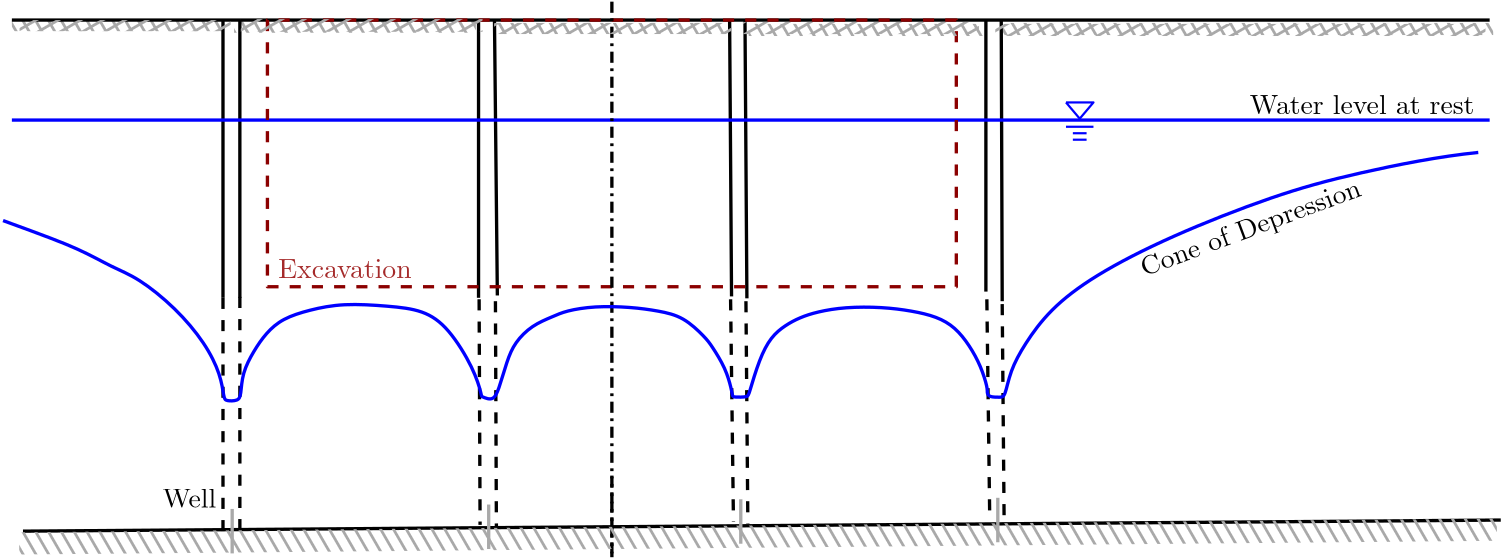 <?xml version="1.0"?>
<!DOCTYPE ipe SYSTEM "ipe.dtd">
<ipe version="70206" creator="Ipe 7.2.9">
<info created="D:20201211023653" modified="D:20201212123911"/>
<ipestyle name="basic">
<symbol name="arrow/arc(spx)">
<path stroke="sym-stroke" fill="sym-stroke" pen="sym-pen">
0 0 m
-1 0.333 l
-1 -0.333 l
h
</path>
</symbol>
<symbol name="arrow/farc(spx)">
<path stroke="sym-stroke" fill="white" pen="sym-pen">
0 0 m
-1 0.333 l
-1 -0.333 l
h
</path>
</symbol>
<symbol name="arrow/ptarc(spx)">
<path stroke="sym-stroke" fill="sym-stroke" pen="sym-pen">
0 0 m
-1 0.333 l
-0.8 0 l
-1 -0.333 l
h
</path>
</symbol>
<symbol name="arrow/fptarc(spx)">
<path stroke="sym-stroke" fill="white" pen="sym-pen">
0 0 m
-1 0.333 l
-0.8 0 l
-1 -0.333 l
h
</path>
</symbol>
<symbol name="mark/circle(sx)" transformations="translations">
<path fill="sym-stroke">
0.6 0 0 0.6 0 0 e
0.4 0 0 0.4 0 0 e
</path>
</symbol>
<symbol name="mark/disk(sx)" transformations="translations">
<path fill="sym-stroke">
0.6 0 0 0.6 0 0 e
</path>
</symbol>
<symbol name="mark/fdisk(sfx)" transformations="translations">
<group>
<path fill="sym-fill">
0.5 0 0 0.5 0 0 e
</path>
<path fill="sym-stroke" fillrule="eofill">
0.6 0 0 0.6 0 0 e
0.4 0 0 0.4 0 0 e
</path>
</group>
</symbol>
<symbol name="mark/box(sx)" transformations="translations">
<path fill="sym-stroke" fillrule="eofill">
-0.6 -0.6 m
0.6 -0.6 l
0.6 0.6 l
-0.6 0.6 l
h
-0.4 -0.4 m
0.4 -0.4 l
0.4 0.4 l
-0.4 0.4 l
h
</path>
</symbol>
<symbol name="mark/square(sx)" transformations="translations">
<path fill="sym-stroke">
-0.6 -0.6 m
0.6 -0.6 l
0.6 0.6 l
-0.6 0.6 l
h
</path>
</symbol>
<symbol name="mark/fsquare(sfx)" transformations="translations">
<group>
<path fill="sym-fill">
-0.5 -0.5 m
0.5 -0.5 l
0.5 0.5 l
-0.5 0.5 l
h
</path>
<path fill="sym-stroke" fillrule="eofill">
-0.6 -0.6 m
0.6 -0.6 l
0.6 0.6 l
-0.6 0.6 l
h
-0.4 -0.4 m
0.4 -0.4 l
0.4 0.4 l
-0.4 0.4 l
h
</path>
</group>
</symbol>
<symbol name="mark/cross(sx)" transformations="translations">
<group>
<path fill="sym-stroke">
-0.43 -0.57 m
0.57 0.43 l
0.43 0.57 l
-0.57 -0.43 l
h
</path>
<path fill="sym-stroke">
-0.43 0.57 m
0.57 -0.43 l
0.43 -0.57 l
-0.57 0.43 l
h
</path>
</group>
</symbol>
<symbol name="arrow/fnormal(spx)">
<path stroke="sym-stroke" fill="white" pen="sym-pen">
0 0 m
-1 0.333 l
-1 -0.333 l
h
</path>
</symbol>
<symbol name="arrow/pointed(spx)">
<path stroke="sym-stroke" fill="sym-stroke" pen="sym-pen">
0 0 m
-1 0.333 l
-0.8 0 l
-1 -0.333 l
h
</path>
</symbol>
<symbol name="arrow/fpointed(spx)">
<path stroke="sym-stroke" fill="white" pen="sym-pen">
0 0 m
-1 0.333 l
-0.8 0 l
-1 -0.333 l
h
</path>
</symbol>
<symbol name="arrow/linear(spx)">
<path stroke="sym-stroke" pen="sym-pen">
-1 0.333 m
0 0 l
-1 -0.333 l
</path>
</symbol>
<symbol name="arrow/fdouble(spx)">
<path stroke="sym-stroke" fill="white" pen="sym-pen">
0 0 m
-1 0.333 l
-1 -0.333 l
h
-1 0 m
-2 0.333 l
-2 -0.333 l
h
</path>
</symbol>
<symbol name="arrow/double(spx)">
<path stroke="sym-stroke" fill="sym-stroke" pen="sym-pen">
0 0 m
-1 0.333 l
-1 -0.333 l
h
-1 0 m
-2 0.333 l
-2 -0.333 l
h
</path>
</symbol>
<pen name="heavier" value="0.8"/>
<pen name="fat" value="1.2"/>
<pen name="ultrafat" value="2"/>
<symbolsize name="large" value="5"/>
<symbolsize name="small" value="2"/>
<symbolsize name="tiny" value="1.1"/>
<arrowsize name="large" value="10"/>
<arrowsize name="small" value="5"/>
<arrowsize name="tiny" value="3"/>
<color name="red" value="1 0 0"/>
<color name="green" value="0 1 0"/>
<color name="blue" value="0 0 1"/>
<color name="yellow" value="1 1 0"/>
<color name="orange" value="1 0.647 0"/>
<color name="gold" value="1 0.843 0"/>
<color name="purple" value="0.627 0.125 0.941"/>
<color name="gray" value="0.745"/>
<color name="brown" value="0.647 0.165 0.165"/>
<color name="navy" value="0 0 0.502"/>
<color name="pink" value="1 0.753 0.796"/>
<color name="seagreen" value="0.18 0.545 0.341"/>
<color name="turquoise" value="0.251 0.878 0.816"/>
<color name="violet" value="0.933 0.51 0.933"/>
<color name="darkblue" value="0 0 0.545"/>
<color name="darkcyan" value="0 0.545 0.545"/>
<color name="darkgray" value="0.663"/>
<color name="darkgreen" value="0 0.392 0"/>
<color name="darkmagenta" value="0.545 0 0.545"/>
<color name="darkorange" value="1 0.549 0"/>
<color name="darkred" value="0.545 0 0"/>
<color name="lightblue" value="0.678 0.847 0.902"/>
<color name="lightcyan" value="0.878 1 1"/>
<color name="lightgray" value="0.827"/>
<color name="lightgreen" value="0.565 0.933 0.565"/>
<color name="lightyellow" value="1 1 0.878"/>
<dashstyle name="dashed" value="[4] 0"/>
<dashstyle name="dotted" value="[1 3] 0"/>
<dashstyle name="dash dotted" value="[4 2 1 2] 0"/>
<dashstyle name="dash dot dotted" value="[4 2 1 2 1 2] 0"/>
<textsize name="large" value="\large"/>
<textsize name="Large" value="\Large"/>
<textsize name="LARGE" value="\LARGE"/>
<textsize name="huge" value="\huge"/>
<textsize name="Huge" value="\Huge"/>
<textsize name="small" value="\small"/>
<textsize name="footnote" value="\footnotesize"/>
<textsize name="tiny" value="\tiny"/>
<textstyle name="center" begin="\begin{center}" end="\end{center}"/>
<textstyle name="itemize" begin="\begin{itemize}" end="\end{itemize}"/>
<textstyle name="item" begin="\begin{itemize}\item{}" end="\end{itemize}"/>
<gridsize name="4 pts" value="4"/>
<gridsize name="8 pts (~3 mm)" value="8"/>
<gridsize name="16 pts (~6 mm)" value="16"/>
<gridsize name="32 pts (~12 mm)" value="32"/>
<gridsize name="10 pts (~3.5 mm)" value="10"/>
<gridsize name="20 pts (~7 mm)" value="20"/>
<gridsize name="14 pts (~5 mm)" value="14"/>
<gridsize name="28 pts (~10 mm)" value="28"/>
<gridsize name="56 pts (~20 mm)" value="56"/>
<anglesize name="90 deg" value="90"/>
<anglesize name="60 deg" value="60"/>
<anglesize name="45 deg" value="45"/>
<anglesize name="30 deg" value="30"/>
<anglesize name="22.5 deg" value="22.5"/>
<opacity name="10%" value="0.1"/>
<opacity name="30%" value="0.3"/>
<opacity name="50%" value="0.5"/>
<opacity name="75%" value="0.75"/>
<tiling name="falling" angle="-60" step="4" width="1"/>
<tiling name="rising" angle="30" step="4" width="1"/>
</ipestyle>
<page>
<layer name="alpha"/>
<view layers="alpha" active="alpha"/>
<path layer="alpha" matrix="1.12417 0 0 1 168.766 -1.03659" fill="darkgray" tiling="falling">
36 516 m
36 512 l
112 512 l
112 516 l
h
</path>
<path fill="darkgray" tiling="falling">
36 516 m
36 512 l
112 512 l
112 516 l
h
</path>
<path matrix="1.14527 0 0 1.14407 74.7703 -74.339" fill="darkgray" tiling="falling">
36 516 m
36 512 l
112 512 l
112 516 l
h
</path>
<path stroke="black" pen="fat">
40 332 m
572 336 l
</path>
<path stroke="black" pen="fat">
36 516 m
568 516 l
</path>
<path stroke="black" pen="fat">
112 516 m
112 416 l
112 416 l
112 416 l
</path>
<path matrix="1 0 0 1 2.07317 0" stroke="black" pen="fat">
116 516 m
116 416 l
</path>
<path stroke="black" dash="dashed" pen="fat">
112 416 m
112 332 l
</path>
<path matrix="1 0 0 1 2.07317 0.345528" stroke="black" dash="dashed" pen="fat">
116 416 m
116 332 l
</path>
<path stroke="black" pen="fat">
204 516 m
204 416 l
</path>
<path stroke="black" pen="fat">
209.736 516.02 m
210.772 416.854 l
</path>
<path stroke="black" dash="dashed" pen="fat">
210.081 414.78 m
210.427 333.581 l
</path>
<path stroke="black" dash="dashed" pen="fat">
204.207 415.472 m
204.553 334.272 l
</path>
<path stroke="black" pen="fat">
294.39 515.675 m
295.081 416.508 l
</path>
<path stroke="black" dash="dashed" pen="fat">
294.736 415.472 m
295.772 335.309 l
295.772 335.309 l
295.772 335.309 l
</path>
<path stroke="black" pen="fat">
299.919 516.02 m
300.61 415.817 l
</path>
<path stroke="black" dash="dashed" pen="fat">
300.264 414.78 m
300.955 334.618 l
</path>
<path stroke="black" pen="fat">
386.646 516.02 m
386.646 418.236 l
</path>
<path stroke="black" dash="dashed" pen="fat">
386.992 415.472 m
388.028 336.691 l
</path>
<path stroke="black" pen="fat">
392.175 516.02 m
392.52 414.78 l
</path>
<path stroke="black" dash="dashed" pen="fat">
392.52 413.744 m
393.211 335.309 l
</path>
<path stroke="blue" pen="fat">
36 480 m
568 480 l
</path>
<path stroke="darkred" dash="dashed" pen="fat">
128 516 m
128 420 l
376 420 l
376 516 l
h
</path>
<path matrix="1 0 0 1 0 -1.38211" stroke="black" dash="dash dotted" pen="fat">
252 524 m
252 324 l
</path>
<path stroke="black" dash="dash dotted" pen="fat">
252 324 m
252 352 l
</path>
<path stroke="blue" pen="fat">
32.8252 443.805 m
48.0285 438.276
60.813 433.439
72.2154 426.874
81.1992 423.419
95.0203 412.362
105.732 399.577
111.26 388.175
112.297 379.882
112.988 378.846
117.48 378.846
118.516 380.919
118.862 388.866
123.008 396.813
127.5 403.378
133.374 408.561
143.049 411.671
155.142 414.089
171.728 413.053
184.167 411.671
193.15 405.451
202.48 390.248
205.244 380.573
204.898 380.573
207.317 379.537
209.39 379.537
211.118 382.301
214.228 393.358
216.992 399.923
223.211 406.142
230.813 409.252
235.305 411.325
245.671 413.053
258.801 412.707
268.821 411.325
277.805 409.252
285.752 401.65
287.825 398.886
293.008 390.593
295.081 382.992
295.427 380.573
295.772 380.228
300.955 380.228
301.301 381.264
305.102 394.049
309.248 401.996
314.431 406.142
319.614 408.907
325.833 410.98
335.854 412.707
349.329 412.707
360.041 411.325
369.024 409.252
375.589 405.451
380.772 398.886
384.919 391.285
387.337 383.337
386.992 381.955
387.683 380.228
391.829 380.228
393.557 380.228
395.285 389.557
400.467 399.232
409.451 411.671
425 423.764
452.297 437.931
490.996 453.134
518.638 460.736
550.081 466.955
563.902 468.337 c
</path>
<path matrix="0.999957 0.00930972 -0.00930972 0.999957 1.68474 -0.76139" fill="darkgray" tiling="falling">
40 332 m
40 324 l
572 324 l
572 332 l
h
</path>
<path matrix="1.11808 0 0 1.0914 260.985 -48.5434" fill="darkgray" tiling="falling">
36 516 m
36 512 l
112 512 l
112 516 l
h
</path>
<path matrix="2.32195 0 0 1.0914 309.211 -48.1976" fill="darkgray" tiling="falling">
36 516 m
36 512 l
112 512 l
112 516 l
h
</path>
<path matrix="1 0 0 1 35.3089 -212" stroke="darkgray" pen="fat">
80 552 m
80 536 l
</path>
<path matrix="1 0 0 1 127.654 -210.419" stroke="darkgray" pen="fat">
80 552 m
80 536 l
</path>
<path matrix="1 0 0 1 218.405 -208.518" stroke="darkgray" pen="fat">
80 552 m
80 536 l
</path>
<path matrix="1 0 0 1 310.937 -207.987" stroke="darkgray" pen="fat">
80 552 m
80 536 l
</path>
<text matrix="1 0 0 1 -25.7817 -40.1345" transformations="translations" pos="157.694 463.261" stroke="brown" type="label" width="48.015" height="6.808" depth="0" valign="baseline">Excavation</text>
<text matrix="0.936879 0.349655 -0.349655 0.936879 442.196 -80.2321" pos="177.628 471.5" stroke="black" type="label" width="83.852" height="6.926" depth="1.93" valign="baseline">Cone of Depression</text>
<text matrix="1 0 0 1 24.187 -208.008" transformations="translations" pos="65.9959 548.5" stroke="black" type="label" width="19.372" height="6.918" depth="0" valign="baseline">Well</text>
<text matrix="1 0 0 1 416.362 -68.4146" transformations="translations" pos="65.3049 550.573" stroke="black" type="label" width="80.919" height="6.918" depth="0" valign="baseline">Water level at rest</text>
<path matrix="0.618103 0 0 0.731139 336.363 82.7611" stroke="blue" pen="heavier">
128 552 m
136 544 l
144 552 l
128 552 l
</path>
<path matrix="0.618103 0 0 0.582305 336.363 163.131" stroke="blue" pen="heavier">
128 540 m
144 540 l
</path>
<path matrix="0.618103 0 0 0.582305 336.363 163.131" stroke="blue" pen="heavier">
132 536 m
140 536 l
</path>
<path matrix="0.618103 0 0 0.582305 336.363 163.131" stroke="blue" pen="heavier">
132 532 m
140 532 l
</path>
<path matrix="1 0 0 1 2.76421 0.00030081" fill="darkgray" tiling="rising">
36 516 m
36 512 l
112 512 l
112 516 l
h
</path>
<path matrix="1.14527 0 0 1.14407 77.189 -73.9932" fill="darkgray" tiling="rising">
36 516 m
36 512 l
112 512 l
112 516 l
h
</path>
<path matrix="1.12417 0 0 1 169.111 -1.03652" fill="darkgray" tiling="rising">
36 516 m
36 512 l
112 512 l
112 516 l
h
</path>
<path matrix="1.11808 0 0 1.0914 258.912 -47.8525" fill="darkgray" tiling="rising">
36 516 m
36 512 l
112 512 l
112 516 l
h
</path>
<path matrix="2.32195 0 0 1.0914 306.446 -48.5434" fill="darkgray" tiling="rising">
36 516 m
36 512 l
112 512 l
112 516 l
h
</path>
</page>
</ipe>
